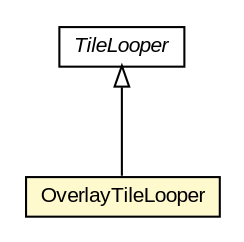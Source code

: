 #!/usr/local/bin/dot
#
# Class diagram 
# Generated by UMLGraph version R5_6-24-gf6e263 (http://www.umlgraph.org/)
#

digraph G {
	edge [fontname="arial",fontsize=10,labelfontname="arial",labelfontsize=10];
	node [fontname="arial",fontsize=10,shape=plaintext];
	nodesep=0.25;
	ranksep=0.5;
	// org.osmdroid.util.TileLooper
	c275304 [label=<<table title="org.osmdroid.util.TileLooper" border="0" cellborder="1" cellspacing="0" cellpadding="2" port="p" href="../../util/TileLooper.html">
		<tr><td><table border="0" cellspacing="0" cellpadding="1">
<tr><td align="center" balign="center"><font face="arial italic"> TileLooper </font></td></tr>
		</table></td></tr>
		</table>>, URL="../../util/TileLooper.html", fontname="arial", fontcolor="black", fontsize=10.0];
	// org.osmdroid.views.overlay.TilesOverlay.OverlayTileLooper
	c275393 [label=<<table title="org.osmdroid.views.overlay.TilesOverlay.OverlayTileLooper" border="0" cellborder="1" cellspacing="0" cellpadding="2" port="p" bgcolor="lemonChiffon" href="./TilesOverlay.OverlayTileLooper.html">
		<tr><td><table border="0" cellspacing="0" cellpadding="1">
<tr><td align="center" balign="center"> OverlayTileLooper </td></tr>
		</table></td></tr>
		</table>>, URL="./TilesOverlay.OverlayTileLooper.html", fontname="arial", fontcolor="black", fontsize=10.0];
	//org.osmdroid.views.overlay.TilesOverlay.OverlayTileLooper extends org.osmdroid.util.TileLooper
	c275304:p -> c275393:p [dir=back,arrowtail=empty];
}

